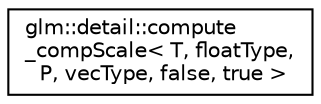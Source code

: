 digraph "Graphical Class Hierarchy"
{
 // LATEX_PDF_SIZE
  edge [fontname="Helvetica",fontsize="10",labelfontname="Helvetica",labelfontsize="10"];
  node [fontname="Helvetica",fontsize="10",shape=record];
  rankdir="LR";
  Node0 [label="glm::detail::compute\l_compScale\< T, floatType,\l P, vecType, false, true \>",height=0.2,width=0.4,color="black", fillcolor="white", style="filled",URL="$structglm_1_1detail_1_1compute__comp_scale_3_01_t_00_01float_type_00_01_p_00_01vec_type_00_01false_00_01true_01_4.html",tooltip=" "];
}
